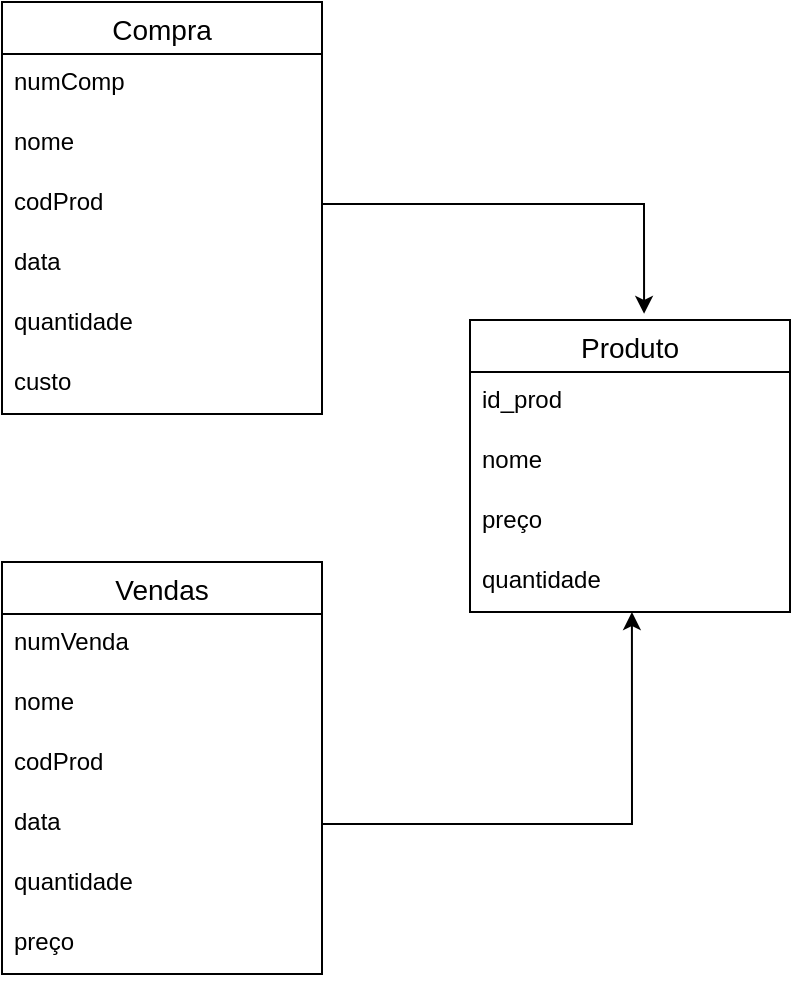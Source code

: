 <mxfile version="13.11.0" type="device"><diagram id="J3ZJevq6qSK71gMKxoVA" name="Page-1"><mxGraphModel dx="1422" dy="794" grid="1" gridSize="10" guides="1" tooltips="1" connect="1" arrows="1" fold="1" page="1" pageScale="1" pageWidth="827" pageHeight="1169" math="0" shadow="0"><root><mxCell id="0"/><mxCell id="1" parent="0"/><mxCell id="e3AqFODVsjLOg1JGc1GK-1" value="Compra" style="swimlane;fontStyle=0;childLayout=stackLayout;horizontal=1;startSize=26;horizontalStack=0;resizeParent=1;resizeParentMax=0;resizeLast=0;collapsible=1;marginBottom=0;align=center;fontSize=14;" vertex="1" parent="1"><mxGeometry x="100" y="280" width="160" height="206" as="geometry"/></mxCell><mxCell id="e3AqFODVsjLOg1JGc1GK-2" value="numComp" style="text;strokeColor=none;fillColor=none;spacingLeft=4;spacingRight=4;overflow=hidden;rotatable=0;points=[[0,0.5],[1,0.5]];portConstraint=eastwest;fontSize=12;" vertex="1" parent="e3AqFODVsjLOg1JGc1GK-1"><mxGeometry y="26" width="160" height="30" as="geometry"/></mxCell><mxCell id="e3AqFODVsjLOg1JGc1GK-4" value="nome&#10;" style="text;strokeColor=none;fillColor=none;spacingLeft=4;spacingRight=4;overflow=hidden;rotatable=0;points=[[0,0.5],[1,0.5]];portConstraint=eastwest;fontSize=12;" vertex="1" parent="e3AqFODVsjLOg1JGc1GK-1"><mxGeometry y="56" width="160" height="30" as="geometry"/></mxCell><mxCell id="e3AqFODVsjLOg1JGc1GK-5" value="codProd" style="text;strokeColor=none;fillColor=none;spacingLeft=4;spacingRight=4;overflow=hidden;rotatable=0;points=[[0,0.5],[1,0.5]];portConstraint=eastwest;fontSize=12;" vertex="1" parent="e3AqFODVsjLOg1JGc1GK-1"><mxGeometry y="86" width="160" height="30" as="geometry"/></mxCell><mxCell id="e3AqFODVsjLOg1JGc1GK-6" value="data" style="text;strokeColor=none;fillColor=none;spacingLeft=4;spacingRight=4;overflow=hidden;rotatable=0;points=[[0,0.5],[1,0.5]];portConstraint=eastwest;fontSize=12;" vertex="1" parent="e3AqFODVsjLOg1JGc1GK-1"><mxGeometry y="116" width="160" height="30" as="geometry"/></mxCell><mxCell id="e3AqFODVsjLOg1JGc1GK-7" value="quantidade" style="text;strokeColor=none;fillColor=none;spacingLeft=4;spacingRight=4;overflow=hidden;rotatable=0;points=[[0,0.5],[1,0.5]];portConstraint=eastwest;fontSize=12;" vertex="1" parent="e3AqFODVsjLOg1JGc1GK-1"><mxGeometry y="146" width="160" height="30" as="geometry"/></mxCell><mxCell id="e3AqFODVsjLOg1JGc1GK-8" value="custo" style="text;strokeColor=none;fillColor=none;spacingLeft=4;spacingRight=4;overflow=hidden;rotatable=0;points=[[0,0.5],[1,0.5]];portConstraint=eastwest;fontSize=12;" vertex="1" parent="e3AqFODVsjLOg1JGc1GK-1"><mxGeometry y="176" width="160" height="30" as="geometry"/></mxCell><mxCell id="e3AqFODVsjLOg1JGc1GK-9" value="Vendas" style="swimlane;fontStyle=0;childLayout=stackLayout;horizontal=1;startSize=26;horizontalStack=0;resizeParent=1;resizeParentMax=0;resizeLast=0;collapsible=1;marginBottom=0;align=center;fontSize=14;" vertex="1" parent="1"><mxGeometry x="100" y="560" width="160" height="206" as="geometry"/></mxCell><mxCell id="e3AqFODVsjLOg1JGc1GK-10" value="numVenda" style="text;strokeColor=none;fillColor=none;spacingLeft=4;spacingRight=4;overflow=hidden;rotatable=0;points=[[0,0.5],[1,0.5]];portConstraint=eastwest;fontSize=12;" vertex="1" parent="e3AqFODVsjLOg1JGc1GK-9"><mxGeometry y="26" width="160" height="30" as="geometry"/></mxCell><mxCell id="e3AqFODVsjLOg1JGc1GK-11" value="nome&#10;" style="text;strokeColor=none;fillColor=none;spacingLeft=4;spacingRight=4;overflow=hidden;rotatable=0;points=[[0,0.5],[1,0.5]];portConstraint=eastwest;fontSize=12;" vertex="1" parent="e3AqFODVsjLOg1JGc1GK-9"><mxGeometry y="56" width="160" height="30" as="geometry"/></mxCell><mxCell id="e3AqFODVsjLOg1JGc1GK-12" value="codProd" style="text;strokeColor=none;fillColor=none;spacingLeft=4;spacingRight=4;overflow=hidden;rotatable=0;points=[[0,0.5],[1,0.5]];portConstraint=eastwest;fontSize=12;" vertex="1" parent="e3AqFODVsjLOg1JGc1GK-9"><mxGeometry y="86" width="160" height="30" as="geometry"/></mxCell><mxCell id="e3AqFODVsjLOg1JGc1GK-13" value="data" style="text;strokeColor=none;fillColor=none;spacingLeft=4;spacingRight=4;overflow=hidden;rotatable=0;points=[[0,0.5],[1,0.5]];portConstraint=eastwest;fontSize=12;" vertex="1" parent="e3AqFODVsjLOg1JGc1GK-9"><mxGeometry y="116" width="160" height="30" as="geometry"/></mxCell><mxCell id="e3AqFODVsjLOg1JGc1GK-14" value="quantidade" style="text;strokeColor=none;fillColor=none;spacingLeft=4;spacingRight=4;overflow=hidden;rotatable=0;points=[[0,0.5],[1,0.5]];portConstraint=eastwest;fontSize=12;" vertex="1" parent="e3AqFODVsjLOg1JGc1GK-9"><mxGeometry y="146" width="160" height="30" as="geometry"/></mxCell><mxCell id="e3AqFODVsjLOg1JGc1GK-15" value="preço" style="text;strokeColor=none;fillColor=none;spacingLeft=4;spacingRight=4;overflow=hidden;rotatable=0;points=[[0,0.5],[1,0.5]];portConstraint=eastwest;fontSize=12;" vertex="1" parent="e3AqFODVsjLOg1JGc1GK-9"><mxGeometry y="176" width="160" height="30" as="geometry"/></mxCell><mxCell id="e3AqFODVsjLOg1JGc1GK-16" value="Produto" style="swimlane;fontStyle=0;childLayout=stackLayout;horizontal=1;startSize=26;horizontalStack=0;resizeParent=1;resizeParentMax=0;resizeLast=0;collapsible=1;marginBottom=0;align=center;fontSize=14;" vertex="1" parent="1"><mxGeometry x="334" y="439" width="160" height="146" as="geometry"/></mxCell><mxCell id="e3AqFODVsjLOg1JGc1GK-17" value="id_prod" style="text;strokeColor=none;fillColor=none;spacingLeft=4;spacingRight=4;overflow=hidden;rotatable=0;points=[[0,0.5],[1,0.5]];portConstraint=eastwest;fontSize=12;" vertex="1" parent="e3AqFODVsjLOg1JGc1GK-16"><mxGeometry y="26" width="160" height="30" as="geometry"/></mxCell><mxCell id="e3AqFODVsjLOg1JGc1GK-18" value="nome&#10;" style="text;strokeColor=none;fillColor=none;spacingLeft=4;spacingRight=4;overflow=hidden;rotatable=0;points=[[0,0.5],[1,0.5]];portConstraint=eastwest;fontSize=12;" vertex="1" parent="e3AqFODVsjLOg1JGc1GK-16"><mxGeometry y="56" width="160" height="30" as="geometry"/></mxCell><mxCell id="e3AqFODVsjLOg1JGc1GK-19" value="preço" style="text;strokeColor=none;fillColor=none;spacingLeft=4;spacingRight=4;overflow=hidden;rotatable=0;points=[[0,0.5],[1,0.5]];portConstraint=eastwest;fontSize=12;" vertex="1" parent="e3AqFODVsjLOg1JGc1GK-16"><mxGeometry y="86" width="160" height="30" as="geometry"/></mxCell><mxCell id="e3AqFODVsjLOg1JGc1GK-21" value="quantidade" style="text;strokeColor=none;fillColor=none;spacingLeft=4;spacingRight=4;overflow=hidden;rotatable=0;points=[[0,0.5],[1,0.5]];portConstraint=eastwest;fontSize=12;" vertex="1" parent="e3AqFODVsjLOg1JGc1GK-16"><mxGeometry y="116" width="160" height="30" as="geometry"/></mxCell><mxCell id="e3AqFODVsjLOg1JGc1GK-23" style="edgeStyle=orthogonalEdgeStyle;rounded=0;orthogonalLoop=1;jettySize=auto;html=1;entryX=0.544;entryY=-0.021;entryDx=0;entryDy=0;entryPerimeter=0;" edge="1" parent="1" source="e3AqFODVsjLOg1JGc1GK-5" target="e3AqFODVsjLOg1JGc1GK-16"><mxGeometry relative="1" as="geometry"/></mxCell><mxCell id="e3AqFODVsjLOg1JGc1GK-24" style="edgeStyle=orthogonalEdgeStyle;rounded=0;orthogonalLoop=1;jettySize=auto;html=1;entryX=0.506;entryY=1;entryDx=0;entryDy=0;entryPerimeter=0;" edge="1" parent="1" source="e3AqFODVsjLOg1JGc1GK-13" target="e3AqFODVsjLOg1JGc1GK-21"><mxGeometry relative="1" as="geometry"/></mxCell></root></mxGraphModel></diagram></mxfile>